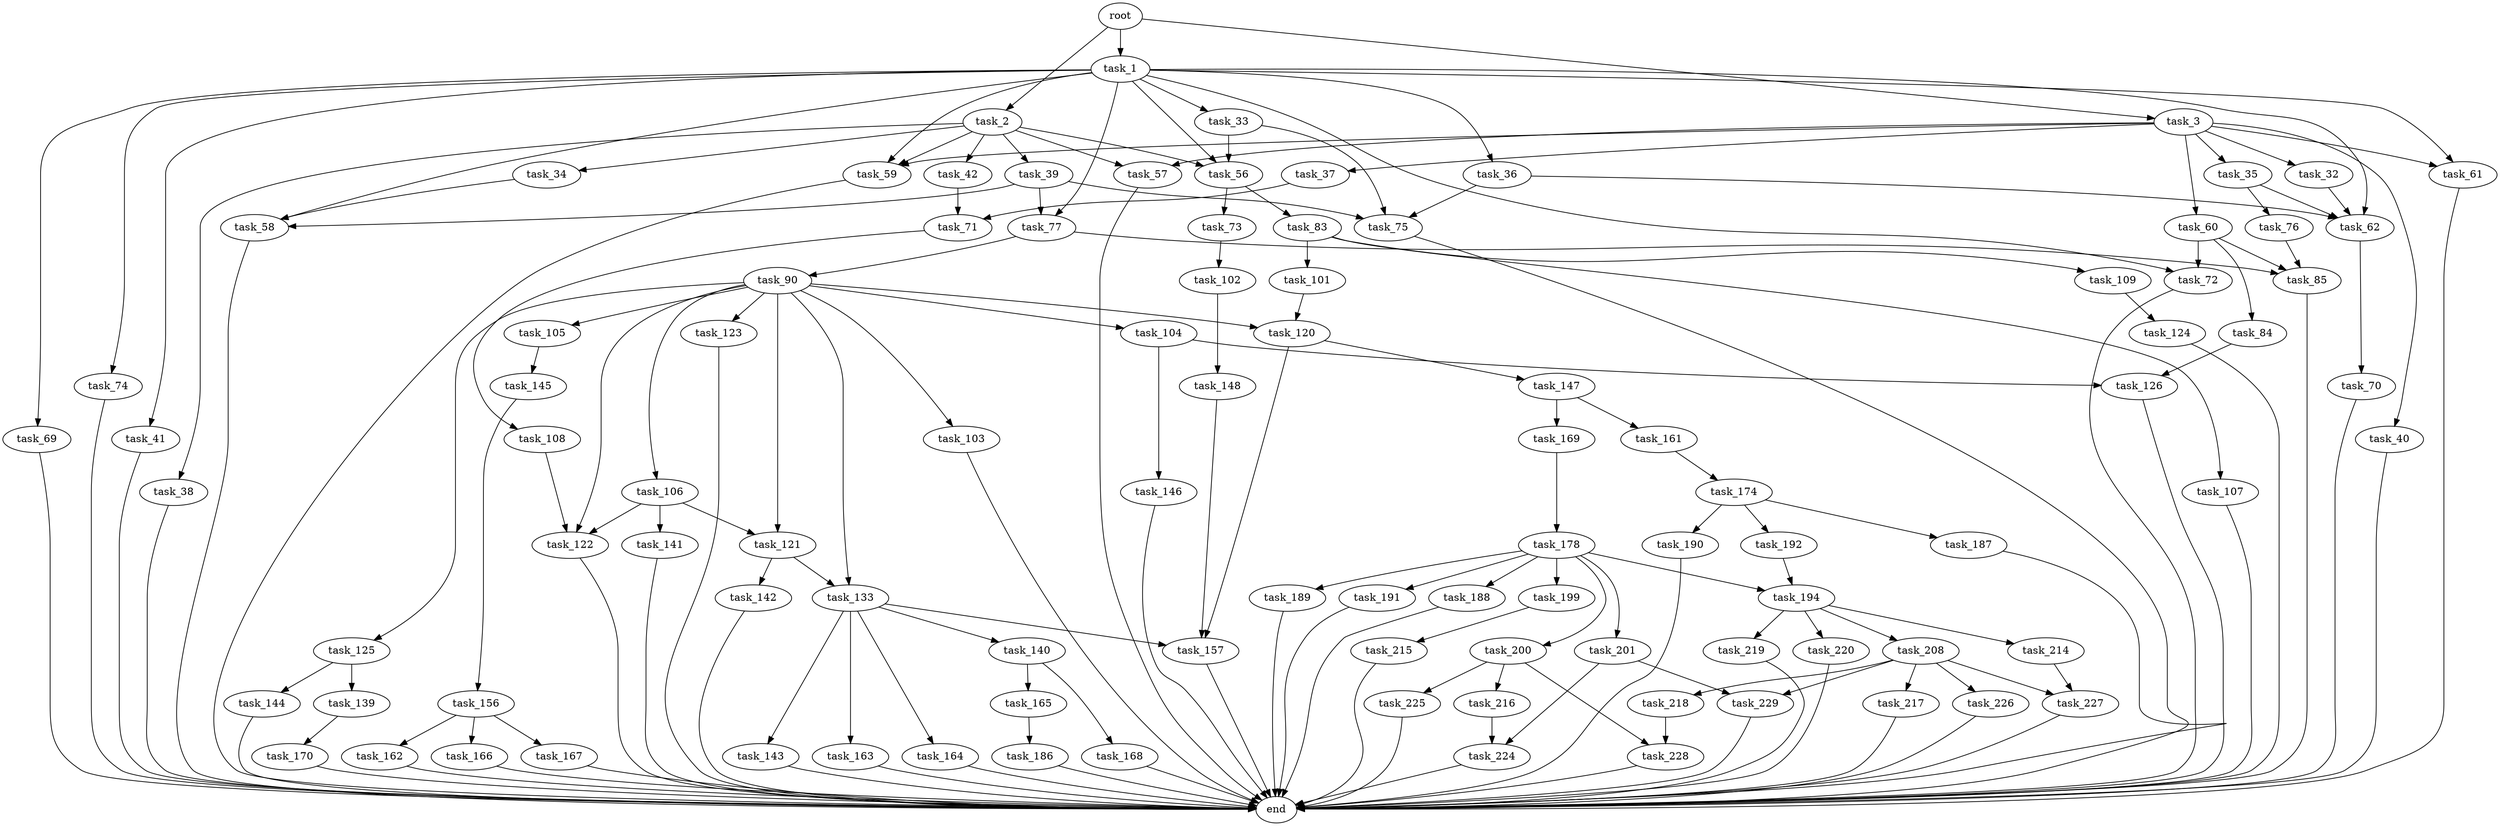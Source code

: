 digraph G {
  root [size="0.000000"];
  task_1 [size="3896561208.000000"];
  task_2 [size="1956929985.000000"];
  task_3 [size="43490633172.000000"];
  task_33 [size="468211270868.000000"];
  task_36 [size="269723029399.000000"];
  task_41 [size="231928233984.000000"];
  task_56 [size="2924236152.000000"];
  task_58 [size="134217728000.000000"];
  task_59 [size="11395163228.000000"];
  task_61 [size="1244315277576.000000"];
  task_62 [size="835022481.000000"];
  task_69 [size="1073741824000.000000"];
  task_72 [size="1243387355.000000"];
  task_74 [size="534384835816.000000"];
  task_77 [size="1073741824000.000000"];
  task_34 [size="178871421027.000000"];
  task_38 [size="4484734386.000000"];
  task_39 [size="368293445632.000000"];
  task_42 [size="134217728000.000000"];
  task_57 [size="5698382242.000000"];
  task_32 [size="782757789696.000000"];
  task_35 [size="6209266981.000000"];
  task_37 [size="10518593985.000000"];
  task_40 [size="809457583182.000000"];
  task_60 [size="106561461906.000000"];
  task_75 [size="15659308415.000000"];
  task_76 [size="2063415403.000000"];
  task_71 [size="134217728000.000000"];
  end [size="0.000000"];
  task_73 [size="368293445632.000000"];
  task_83 [size="24206928031.000000"];
  task_84 [size="1383854774878.000000"];
  task_85 [size="660553299.000000"];
  task_70 [size="4931512901.000000"];
  task_108 [size="2842849168.000000"];
  task_102 [size="32552780112.000000"];
  task_90 [size="255633829100.000000"];
  task_101 [size="20772991647.000000"];
  task_107 [size="1725234264.000000"];
  task_109 [size="16329986119.000000"];
  task_126 [size="8589934592.000000"];
  task_103 [size="424310275976.000000"];
  task_104 [size="28991029248.000000"];
  task_105 [size="108456316255.000000"];
  task_106 [size="586848153268.000000"];
  task_120 [size="1264218995.000000"];
  task_121 [size="8589934592.000000"];
  task_122 [size="13928285088.000000"];
  task_123 [size="787499019988.000000"];
  task_125 [size="19099328064.000000"];
  task_133 [size="28645073762.000000"];
  task_148 [size="5213452815.000000"];
  task_146 [size="190259967521.000000"];
  task_145 [size="8589934592.000000"];
  task_141 [size="84232020951.000000"];
  task_124 [size="21562687293.000000"];
  task_147 [size="1349161357.000000"];
  task_157 [size="1095305054.000000"];
  task_142 [size="11134287064.000000"];
  task_139 [size="10696477544.000000"];
  task_144 [size="221208978917.000000"];
  task_140 [size="549755813888.000000"];
  task_143 [size="223484835132.000000"];
  task_163 [size="549755813888.000000"];
  task_164 [size="8589934592.000000"];
  task_170 [size="8589934592.000000"];
  task_165 [size="7676713910.000000"];
  task_168 [size="9742850423.000000"];
  task_156 [size="35704580019.000000"];
  task_161 [size="1224292065.000000"];
  task_169 [size="782757789696.000000"];
  task_162 [size="70513852188.000000"];
  task_166 [size="580998520024.000000"];
  task_167 [size="368293445632.000000"];
  task_174 [size="17932627353.000000"];
  task_186 [size="68719476736.000000"];
  task_178 [size="24335771248.000000"];
  task_187 [size="6984686285.000000"];
  task_190 [size="782757789696.000000"];
  task_192 [size="1073741824000.000000"];
  task_188 [size="12460610533.000000"];
  task_189 [size="21819607257.000000"];
  task_191 [size="12856323693.000000"];
  task_194 [size="549755813888.000000"];
  task_199 [size="549755813888.000000"];
  task_200 [size="231928233984.000000"];
  task_201 [size="279424720952.000000"];
  task_208 [size="68719476736.000000"];
  task_214 [size="18040352581.000000"];
  task_219 [size="865059572.000000"];
  task_220 [size="68719476736.000000"];
  task_215 [size="71352007548.000000"];
  task_216 [size="974322489291.000000"];
  task_225 [size="48841016511.000000"];
  task_228 [size="231928233984.000000"];
  task_224 [size="47042372902.000000"];
  task_229 [size="326281204808.000000"];
  task_217 [size="8589934592.000000"];
  task_218 [size="134217728000.000000"];
  task_226 [size="852053801248.000000"];
  task_227 [size="368293445632.000000"];

  root -> task_1 [size="1.000000"];
  root -> task_2 [size="1.000000"];
  root -> task_3 [size="1.000000"];
  task_1 -> task_33 [size="411041792.000000"];
  task_1 -> task_36 [size="411041792.000000"];
  task_1 -> task_41 [size="411041792.000000"];
  task_1 -> task_56 [size="411041792.000000"];
  task_1 -> task_58 [size="411041792.000000"];
  task_1 -> task_59 [size="411041792.000000"];
  task_1 -> task_61 [size="411041792.000000"];
  task_1 -> task_62 [size="411041792.000000"];
  task_1 -> task_69 [size="411041792.000000"];
  task_1 -> task_72 [size="411041792.000000"];
  task_1 -> task_74 [size="411041792.000000"];
  task_1 -> task_77 [size="411041792.000000"];
  task_2 -> task_34 [size="33554432.000000"];
  task_2 -> task_38 [size="33554432.000000"];
  task_2 -> task_39 [size="33554432.000000"];
  task_2 -> task_42 [size="33554432.000000"];
  task_2 -> task_56 [size="33554432.000000"];
  task_2 -> task_57 [size="33554432.000000"];
  task_2 -> task_59 [size="33554432.000000"];
  task_3 -> task_32 [size="33554432.000000"];
  task_3 -> task_35 [size="33554432.000000"];
  task_3 -> task_37 [size="33554432.000000"];
  task_3 -> task_40 [size="33554432.000000"];
  task_3 -> task_57 [size="33554432.000000"];
  task_3 -> task_59 [size="33554432.000000"];
  task_3 -> task_60 [size="33554432.000000"];
  task_3 -> task_61 [size="33554432.000000"];
  task_33 -> task_56 [size="411041792.000000"];
  task_33 -> task_75 [size="411041792.000000"];
  task_36 -> task_62 [size="838860800.000000"];
  task_36 -> task_75 [size="838860800.000000"];
  task_41 -> end [size="1.000000"];
  task_56 -> task_73 [size="75497472.000000"];
  task_56 -> task_83 [size="75497472.000000"];
  task_58 -> end [size="1.000000"];
  task_59 -> end [size="1.000000"];
  task_61 -> end [size="1.000000"];
  task_62 -> task_70 [size="33554432.000000"];
  task_69 -> end [size="1.000000"];
  task_72 -> end [size="1.000000"];
  task_74 -> end [size="1.000000"];
  task_77 -> task_85 [size="838860800.000000"];
  task_77 -> task_90 [size="838860800.000000"];
  task_34 -> task_58 [size="411041792.000000"];
  task_38 -> end [size="1.000000"];
  task_39 -> task_58 [size="411041792.000000"];
  task_39 -> task_75 [size="411041792.000000"];
  task_39 -> task_77 [size="411041792.000000"];
  task_42 -> task_71 [size="209715200.000000"];
  task_57 -> end [size="1.000000"];
  task_32 -> task_62 [size="679477248.000000"];
  task_35 -> task_62 [size="134217728.000000"];
  task_35 -> task_76 [size="134217728.000000"];
  task_37 -> task_71 [size="301989888.000000"];
  task_40 -> end [size="1.000000"];
  task_60 -> task_72 [size="301989888.000000"];
  task_60 -> task_84 [size="301989888.000000"];
  task_60 -> task_85 [size="301989888.000000"];
  task_75 -> end [size="1.000000"];
  task_76 -> task_85 [size="75497472.000000"];
  task_71 -> task_108 [size="209715200.000000"];
  task_73 -> task_102 [size="411041792.000000"];
  task_83 -> task_101 [size="838860800.000000"];
  task_83 -> task_107 [size="838860800.000000"];
  task_83 -> task_109 [size="838860800.000000"];
  task_84 -> task_126 [size="838860800.000000"];
  task_85 -> end [size="1.000000"];
  task_70 -> end [size="1.000000"];
  task_108 -> task_122 [size="134217728.000000"];
  task_102 -> task_148 [size="33554432.000000"];
  task_90 -> task_103 [size="536870912.000000"];
  task_90 -> task_104 [size="536870912.000000"];
  task_90 -> task_105 [size="536870912.000000"];
  task_90 -> task_106 [size="536870912.000000"];
  task_90 -> task_120 [size="536870912.000000"];
  task_90 -> task_121 [size="536870912.000000"];
  task_90 -> task_122 [size="536870912.000000"];
  task_90 -> task_123 [size="536870912.000000"];
  task_90 -> task_125 [size="536870912.000000"];
  task_90 -> task_133 [size="536870912.000000"];
  task_101 -> task_120 [size="838860800.000000"];
  task_107 -> end [size="1.000000"];
  task_109 -> task_124 [size="411041792.000000"];
  task_126 -> end [size="1.000000"];
  task_103 -> end [size="1.000000"];
  task_104 -> task_126 [size="75497472.000000"];
  task_104 -> task_146 [size="75497472.000000"];
  task_105 -> task_145 [size="75497472.000000"];
  task_106 -> task_121 [size="536870912.000000"];
  task_106 -> task_122 [size="536870912.000000"];
  task_106 -> task_141 [size="536870912.000000"];
  task_120 -> task_147 [size="33554432.000000"];
  task_120 -> task_157 [size="33554432.000000"];
  task_121 -> task_133 [size="33554432.000000"];
  task_121 -> task_142 [size="33554432.000000"];
  task_122 -> end [size="1.000000"];
  task_123 -> end [size="1.000000"];
  task_125 -> task_139 [size="679477248.000000"];
  task_125 -> task_144 [size="679477248.000000"];
  task_133 -> task_140 [size="536870912.000000"];
  task_133 -> task_143 [size="536870912.000000"];
  task_133 -> task_157 [size="536870912.000000"];
  task_133 -> task_163 [size="536870912.000000"];
  task_133 -> task_164 [size="536870912.000000"];
  task_148 -> task_157 [size="301989888.000000"];
  task_146 -> end [size="1.000000"];
  task_145 -> task_156 [size="33554432.000000"];
  task_141 -> end [size="1.000000"];
  task_124 -> end [size="1.000000"];
  task_147 -> task_161 [size="33554432.000000"];
  task_147 -> task_169 [size="33554432.000000"];
  task_157 -> end [size="1.000000"];
  task_142 -> end [size="1.000000"];
  task_139 -> task_170 [size="536870912.000000"];
  task_144 -> end [size="1.000000"];
  task_140 -> task_165 [size="536870912.000000"];
  task_140 -> task_168 [size="536870912.000000"];
  task_143 -> end [size="1.000000"];
  task_163 -> end [size="1.000000"];
  task_164 -> end [size="1.000000"];
  task_170 -> end [size="1.000000"];
  task_165 -> task_186 [size="134217728.000000"];
  task_168 -> end [size="1.000000"];
  task_156 -> task_162 [size="838860800.000000"];
  task_156 -> task_166 [size="838860800.000000"];
  task_156 -> task_167 [size="838860800.000000"];
  task_161 -> task_174 [size="75497472.000000"];
  task_169 -> task_178 [size="679477248.000000"];
  task_162 -> end [size="1.000000"];
  task_166 -> end [size="1.000000"];
  task_167 -> end [size="1.000000"];
  task_174 -> task_187 [size="33554432.000000"];
  task_174 -> task_190 [size="33554432.000000"];
  task_174 -> task_192 [size="33554432.000000"];
  task_186 -> end [size="1.000000"];
  task_178 -> task_188 [size="679477248.000000"];
  task_178 -> task_189 [size="679477248.000000"];
  task_178 -> task_191 [size="679477248.000000"];
  task_178 -> task_194 [size="679477248.000000"];
  task_178 -> task_199 [size="679477248.000000"];
  task_178 -> task_200 [size="679477248.000000"];
  task_178 -> task_201 [size="679477248.000000"];
  task_187 -> end [size="1.000000"];
  task_190 -> end [size="1.000000"];
  task_192 -> task_194 [size="838860800.000000"];
  task_188 -> end [size="1.000000"];
  task_189 -> end [size="1.000000"];
  task_191 -> end [size="1.000000"];
  task_194 -> task_208 [size="536870912.000000"];
  task_194 -> task_214 [size="536870912.000000"];
  task_194 -> task_219 [size="536870912.000000"];
  task_194 -> task_220 [size="536870912.000000"];
  task_199 -> task_215 [size="536870912.000000"];
  task_200 -> task_216 [size="301989888.000000"];
  task_200 -> task_225 [size="301989888.000000"];
  task_200 -> task_228 [size="301989888.000000"];
  task_201 -> task_224 [size="536870912.000000"];
  task_201 -> task_229 [size="536870912.000000"];
  task_208 -> task_217 [size="134217728.000000"];
  task_208 -> task_218 [size="134217728.000000"];
  task_208 -> task_226 [size="134217728.000000"];
  task_208 -> task_227 [size="134217728.000000"];
  task_208 -> task_229 [size="134217728.000000"];
  task_214 -> task_227 [size="838860800.000000"];
  task_219 -> end [size="1.000000"];
  task_220 -> end [size="1.000000"];
  task_215 -> end [size="1.000000"];
  task_216 -> task_224 [size="838860800.000000"];
  task_225 -> end [size="1.000000"];
  task_228 -> end [size="1.000000"];
  task_224 -> end [size="1.000000"];
  task_229 -> end [size="1.000000"];
  task_217 -> end [size="1.000000"];
  task_218 -> task_228 [size="209715200.000000"];
  task_226 -> end [size="1.000000"];
  task_227 -> end [size="1.000000"];
}
